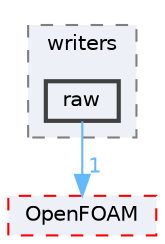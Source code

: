 digraph "src/meshTools/graph/writers/raw"
{
 // LATEX_PDF_SIZE
  bgcolor="transparent";
  edge [fontname=Helvetica,fontsize=10,labelfontname=Helvetica,labelfontsize=10];
  node [fontname=Helvetica,fontsize=10,shape=box,height=0.2,width=0.4];
  compound=true
  subgraph clusterdir_cf3508572dd67ea5181a0fb2af2a1153 {
    graph [ bgcolor="#edf0f7", pencolor="grey50", label="writers", fontname=Helvetica,fontsize=10 style="filled,dashed", URL="dir_cf3508572dd67ea5181a0fb2af2a1153.html",tooltip=""]
  dir_f05fc6dfbbdcf26019b5a95f7d79b5cb [label="raw", fillcolor="#edf0f7", color="grey25", style="filled,bold", URL="dir_f05fc6dfbbdcf26019b5a95f7d79b5cb.html",tooltip=""];
  }
  dir_c5473ff19b20e6ec4dfe5c310b3778a8 [label="OpenFOAM", fillcolor="#edf0f7", color="red", style="filled,dashed", URL="dir_c5473ff19b20e6ec4dfe5c310b3778a8.html",tooltip=""];
  dir_f05fc6dfbbdcf26019b5a95f7d79b5cb->dir_c5473ff19b20e6ec4dfe5c310b3778a8 [headlabel="1", labeldistance=1.5 headhref="dir_003204_002695.html" href="dir_003204_002695.html" color="steelblue1" fontcolor="steelblue1"];
}
